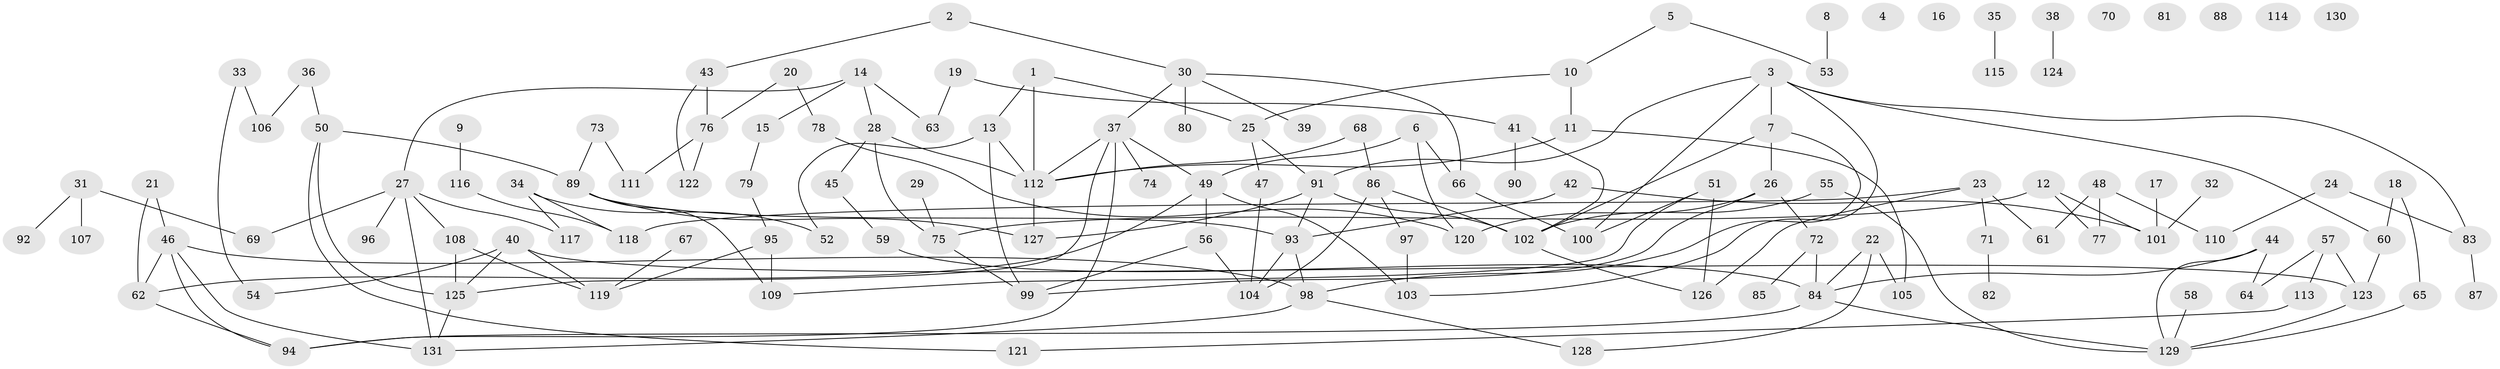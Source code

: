 // Generated by graph-tools (version 1.1) at 2025/00/03/09/25 03:00:45]
// undirected, 131 vertices, 174 edges
graph export_dot {
graph [start="1"]
  node [color=gray90,style=filled];
  1;
  2;
  3;
  4;
  5;
  6;
  7;
  8;
  9;
  10;
  11;
  12;
  13;
  14;
  15;
  16;
  17;
  18;
  19;
  20;
  21;
  22;
  23;
  24;
  25;
  26;
  27;
  28;
  29;
  30;
  31;
  32;
  33;
  34;
  35;
  36;
  37;
  38;
  39;
  40;
  41;
  42;
  43;
  44;
  45;
  46;
  47;
  48;
  49;
  50;
  51;
  52;
  53;
  54;
  55;
  56;
  57;
  58;
  59;
  60;
  61;
  62;
  63;
  64;
  65;
  66;
  67;
  68;
  69;
  70;
  71;
  72;
  73;
  74;
  75;
  76;
  77;
  78;
  79;
  80;
  81;
  82;
  83;
  84;
  85;
  86;
  87;
  88;
  89;
  90;
  91;
  92;
  93;
  94;
  95;
  96;
  97;
  98;
  99;
  100;
  101;
  102;
  103;
  104;
  105;
  106;
  107;
  108;
  109;
  110;
  111;
  112;
  113;
  114;
  115;
  116;
  117;
  118;
  119;
  120;
  121;
  122;
  123;
  124;
  125;
  126;
  127;
  128;
  129;
  130;
  131;
  1 -- 13;
  1 -- 25;
  1 -- 112;
  2 -- 30;
  2 -- 43;
  3 -- 7;
  3 -- 60;
  3 -- 83;
  3 -- 91;
  3 -- 100;
  3 -- 103;
  5 -- 10;
  5 -- 53;
  6 -- 49;
  6 -- 66;
  6 -- 120;
  7 -- 26;
  7 -- 98;
  7 -- 102;
  8 -- 53;
  9 -- 116;
  10 -- 11;
  10 -- 25;
  11 -- 105;
  11 -- 112;
  12 -- 75;
  12 -- 77;
  12 -- 101;
  13 -- 52;
  13 -- 99;
  13 -- 112;
  14 -- 15;
  14 -- 27;
  14 -- 28;
  14 -- 63;
  15 -- 79;
  17 -- 101;
  18 -- 60;
  18 -- 65;
  19 -- 41;
  19 -- 63;
  20 -- 76;
  20 -- 78;
  21 -- 46;
  21 -- 62;
  22 -- 84;
  22 -- 105;
  22 -- 128;
  23 -- 61;
  23 -- 71;
  23 -- 118;
  23 -- 126;
  24 -- 83;
  24 -- 110;
  25 -- 47;
  25 -- 91;
  26 -- 72;
  26 -- 99;
  26 -- 120;
  27 -- 69;
  27 -- 96;
  27 -- 108;
  27 -- 117;
  27 -- 131;
  28 -- 45;
  28 -- 75;
  28 -- 112;
  29 -- 75;
  30 -- 37;
  30 -- 39;
  30 -- 66;
  30 -- 80;
  31 -- 69;
  31 -- 92;
  31 -- 107;
  32 -- 101;
  33 -- 54;
  33 -- 106;
  34 -- 52;
  34 -- 117;
  34 -- 118;
  35 -- 115;
  36 -- 50;
  36 -- 106;
  37 -- 49;
  37 -- 74;
  37 -- 94;
  37 -- 112;
  37 -- 125;
  38 -- 124;
  40 -- 54;
  40 -- 119;
  40 -- 123;
  40 -- 125;
  41 -- 90;
  41 -- 102;
  42 -- 93;
  42 -- 101;
  43 -- 76;
  43 -- 122;
  44 -- 64;
  44 -- 84;
  44 -- 129;
  45 -- 59;
  46 -- 62;
  46 -- 94;
  46 -- 98;
  46 -- 131;
  47 -- 104;
  48 -- 61;
  48 -- 77;
  48 -- 110;
  49 -- 56;
  49 -- 62;
  49 -- 103;
  50 -- 89;
  50 -- 121;
  50 -- 125;
  51 -- 100;
  51 -- 109;
  51 -- 126;
  55 -- 102;
  55 -- 129;
  56 -- 99;
  56 -- 104;
  57 -- 64;
  57 -- 113;
  57 -- 123;
  58 -- 129;
  59 -- 84;
  60 -- 123;
  62 -- 94;
  65 -- 129;
  66 -- 100;
  67 -- 119;
  68 -- 86;
  68 -- 112;
  71 -- 82;
  72 -- 84;
  72 -- 85;
  73 -- 89;
  73 -- 111;
  75 -- 99;
  76 -- 111;
  76 -- 122;
  78 -- 120;
  79 -- 95;
  83 -- 87;
  84 -- 94;
  84 -- 129;
  86 -- 97;
  86 -- 102;
  86 -- 104;
  89 -- 93;
  89 -- 109;
  89 -- 127;
  91 -- 93;
  91 -- 102;
  91 -- 127;
  93 -- 98;
  93 -- 104;
  95 -- 109;
  95 -- 119;
  97 -- 103;
  98 -- 128;
  98 -- 131;
  102 -- 126;
  108 -- 119;
  108 -- 125;
  112 -- 127;
  113 -- 121;
  116 -- 118;
  123 -- 129;
  125 -- 131;
}
